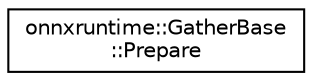digraph "Graphical Class Hierarchy"
{
  edge [fontname="Helvetica",fontsize="10",labelfontname="Helvetica",labelfontsize="10"];
  node [fontname="Helvetica",fontsize="10",shape=record];
  rankdir="LR";
  Node0 [label="onnxruntime::GatherBase\l::Prepare",height=0.2,width=0.4,color="black", fillcolor="white", style="filled",URL="$structonnxruntime_1_1GatherBase_1_1Prepare.html"];
}
